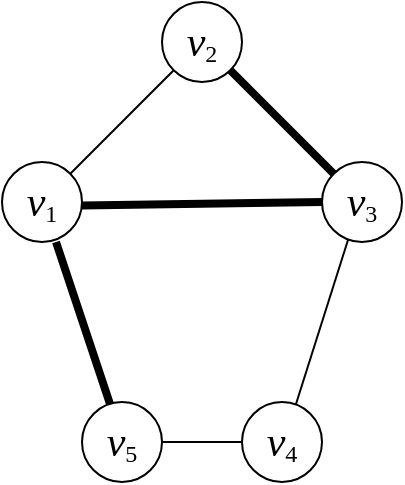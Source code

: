 <mxfile version="12.6.5" type="device"><diagram id="jUEuAp1KeQsKRW2wROzh" name="Page-1"><mxGraphModel dx="1092" dy="816" grid="1" gridSize="10" guides="1" tooltips="1" connect="1" arrows="1" fold="1" page="1" pageScale="1" pageWidth="850" pageHeight="1100" math="0" shadow="0"><root><mxCell id="0"/><mxCell id="1" parent="0"/><mxCell id="AYNTqdu6jjk_XK5yJ0eJ-1" value="&lt;p&gt;&lt;font face=&quot;cm&quot; size=&quot;1&quot;&gt;&lt;span style=&quot;font-style: italic ; font-size: 21px&quot;&gt;v&lt;/span&gt;&lt;sub&gt;&lt;font style=&quot;font-size: 12px&quot;&gt;1&lt;/font&gt;&lt;/sub&gt;&lt;/font&gt;&lt;/p&gt;" style="ellipse;whiteSpace=wrap;html=1;aspect=fixed;" parent="1" vertex="1"><mxGeometry x="40" y="360" width="40" height="40" as="geometry"/></mxCell><mxCell id="AYNTqdu6jjk_XK5yJ0eJ-2" value="&lt;font face=&quot;cm&quot; size=&quot;1&quot;&gt;&lt;span style=&quot;font-style: italic ; font-size: 21px&quot;&gt;v&lt;/span&gt;&lt;sub&gt;&lt;font style=&quot;font-size: 12px&quot;&gt;2&lt;/font&gt;&lt;/sub&gt;&lt;/font&gt;" style="ellipse;whiteSpace=wrap;html=1;aspect=fixed;" parent="1" vertex="1"><mxGeometry x="120" y="280" width="40" height="40" as="geometry"/></mxCell><mxCell id="AYNTqdu6jjk_XK5yJ0eJ-3" value="&lt;font face=&quot;cm&quot; size=&quot;1&quot;&gt;&lt;span style=&quot;font-style: italic ; font-size: 21px&quot;&gt;v&lt;/span&gt;&lt;sub&gt;&lt;font style=&quot;font-size: 12px&quot;&gt;3&lt;/font&gt;&lt;/sub&gt;&lt;/font&gt;" style="ellipse;whiteSpace=wrap;html=1;aspect=fixed;" parent="1" vertex="1"><mxGeometry x="200" y="360" width="40" height="40" as="geometry"/></mxCell><mxCell id="AYNTqdu6jjk_XK5yJ0eJ-4" value="&lt;font face=&quot;cm&quot; size=&quot;1&quot;&gt;&lt;span style=&quot;font-style: italic ; font-size: 21px&quot;&gt;v&lt;/span&gt;&lt;sub&gt;&lt;font style=&quot;font-size: 12px&quot;&gt;5&lt;/font&gt;&lt;/sub&gt;&lt;/font&gt;" style="ellipse;whiteSpace=wrap;html=1;aspect=fixed;" parent="1" vertex="1"><mxGeometry x="80" y="480" width="40" height="40" as="geometry"/></mxCell><mxCell id="AYNTqdu6jjk_XK5yJ0eJ-5" value="&lt;font face=&quot;cm&quot; size=&quot;1&quot;&gt;&lt;span style=&quot;font-style: italic ; font-size: 21px&quot;&gt;v&lt;/span&gt;&lt;sub&gt;&lt;font style=&quot;font-size: 12px&quot;&gt;4&lt;/font&gt;&lt;/sub&gt;&lt;/font&gt;" style="ellipse;whiteSpace=wrap;html=1;aspect=fixed;" parent="1" vertex="1"><mxGeometry x="160" y="480" width="40" height="40" as="geometry"/></mxCell><mxCell id="AYNTqdu6jjk_XK5yJ0eJ-6" value="" style="endArrow=none;html=1;exitX=1;exitY=0;exitDx=0;exitDy=0;entryX=0;entryY=1;entryDx=0;entryDy=0;" parent="1" source="AYNTqdu6jjk_XK5yJ0eJ-1" target="AYNTqdu6jjk_XK5yJ0eJ-2" edge="1"><mxGeometry width="50" height="50" relative="1" as="geometry"><mxPoint x="75" y="370" as="sourcePoint"/><mxPoint x="125" y="320" as="targetPoint"/></mxGeometry></mxCell><mxCell id="AYNTqdu6jjk_XK5yJ0eJ-7" value="" style="endArrow=none;html=1;entryX=0.325;entryY=0.975;entryDx=0;entryDy=0;entryPerimeter=0;exitX=0.675;exitY=0.025;exitDx=0;exitDy=0;exitPerimeter=0;" parent="1" source="AYNTqdu6jjk_XK5yJ0eJ-5" target="AYNTqdu6jjk_XK5yJ0eJ-3" edge="1"><mxGeometry width="50" height="50" relative="1" as="geometry"><mxPoint x="188" y="480" as="sourcePoint"/><mxPoint x="239.998" y="428.282" as="targetPoint"/></mxGeometry></mxCell><mxCell id="AYNTqdu6jjk_XK5yJ0eJ-8" value="" style="endArrow=none;html=1;exitX=0.35;exitY=0.025;exitDx=0;exitDy=0;entryX=0.675;entryY=1;entryDx=0;entryDy=0;entryPerimeter=0;exitPerimeter=0;strokeWidth=4;" parent="1" source="AYNTqdu6jjk_XK5yJ0eJ-4" target="AYNTqdu6jjk_XK5yJ0eJ-1" edge="1"><mxGeometry width="50" height="50" relative="1" as="geometry"><mxPoint x="88" y="480" as="sourcePoint"/><mxPoint x="50" y="430" as="targetPoint"/></mxGeometry></mxCell><mxCell id="AYNTqdu6jjk_XK5yJ0eJ-9" value="" style="endArrow=none;html=1;exitX=0;exitY=0;exitDx=0;exitDy=0;entryX=1;entryY=1;entryDx=0;entryDy=0;strokeWidth=4;" parent="1" source="AYNTqdu6jjk_XK5yJ0eJ-3" target="AYNTqdu6jjk_XK5yJ0eJ-2" edge="1"><mxGeometry width="50" height="50" relative="1" as="geometry"><mxPoint x="200.002" y="371.718" as="sourcePoint"/><mxPoint x="251.718" y="320.002" as="targetPoint"/></mxGeometry></mxCell><mxCell id="AYNTqdu6jjk_XK5yJ0eJ-10" value="" style="endArrow=none;html=1;exitX=1;exitY=0.5;exitDx=0;exitDy=0;entryX=0;entryY=0.5;entryDx=0;entryDy=0;" parent="1" source="AYNTqdu6jjk_XK5yJ0eJ-4" target="AYNTqdu6jjk_XK5yJ0eJ-5" edge="1"><mxGeometry width="50" height="50" relative="1" as="geometry"><mxPoint x="120.002" y="501.718" as="sourcePoint"/><mxPoint x="171.718" y="450.002" as="targetPoint"/></mxGeometry></mxCell><mxCell id="AYNTqdu6jjk_XK5yJ0eJ-12" value="" style="endArrow=none;html=1;exitX=1;exitY=0;exitDx=0;exitDy=0;entryX=0;entryY=0.5;entryDx=0;entryDy=0;strokeWidth=4;" parent="1" target="AYNTqdu6jjk_XK5yJ0eJ-3" edge="1"><mxGeometry width="50" height="50" relative="1" as="geometry"><mxPoint x="80.002" y="381.718" as="sourcePoint"/><mxPoint x="131.718" y="330.002" as="targetPoint"/></mxGeometry></mxCell></root></mxGraphModel></diagram></mxfile>